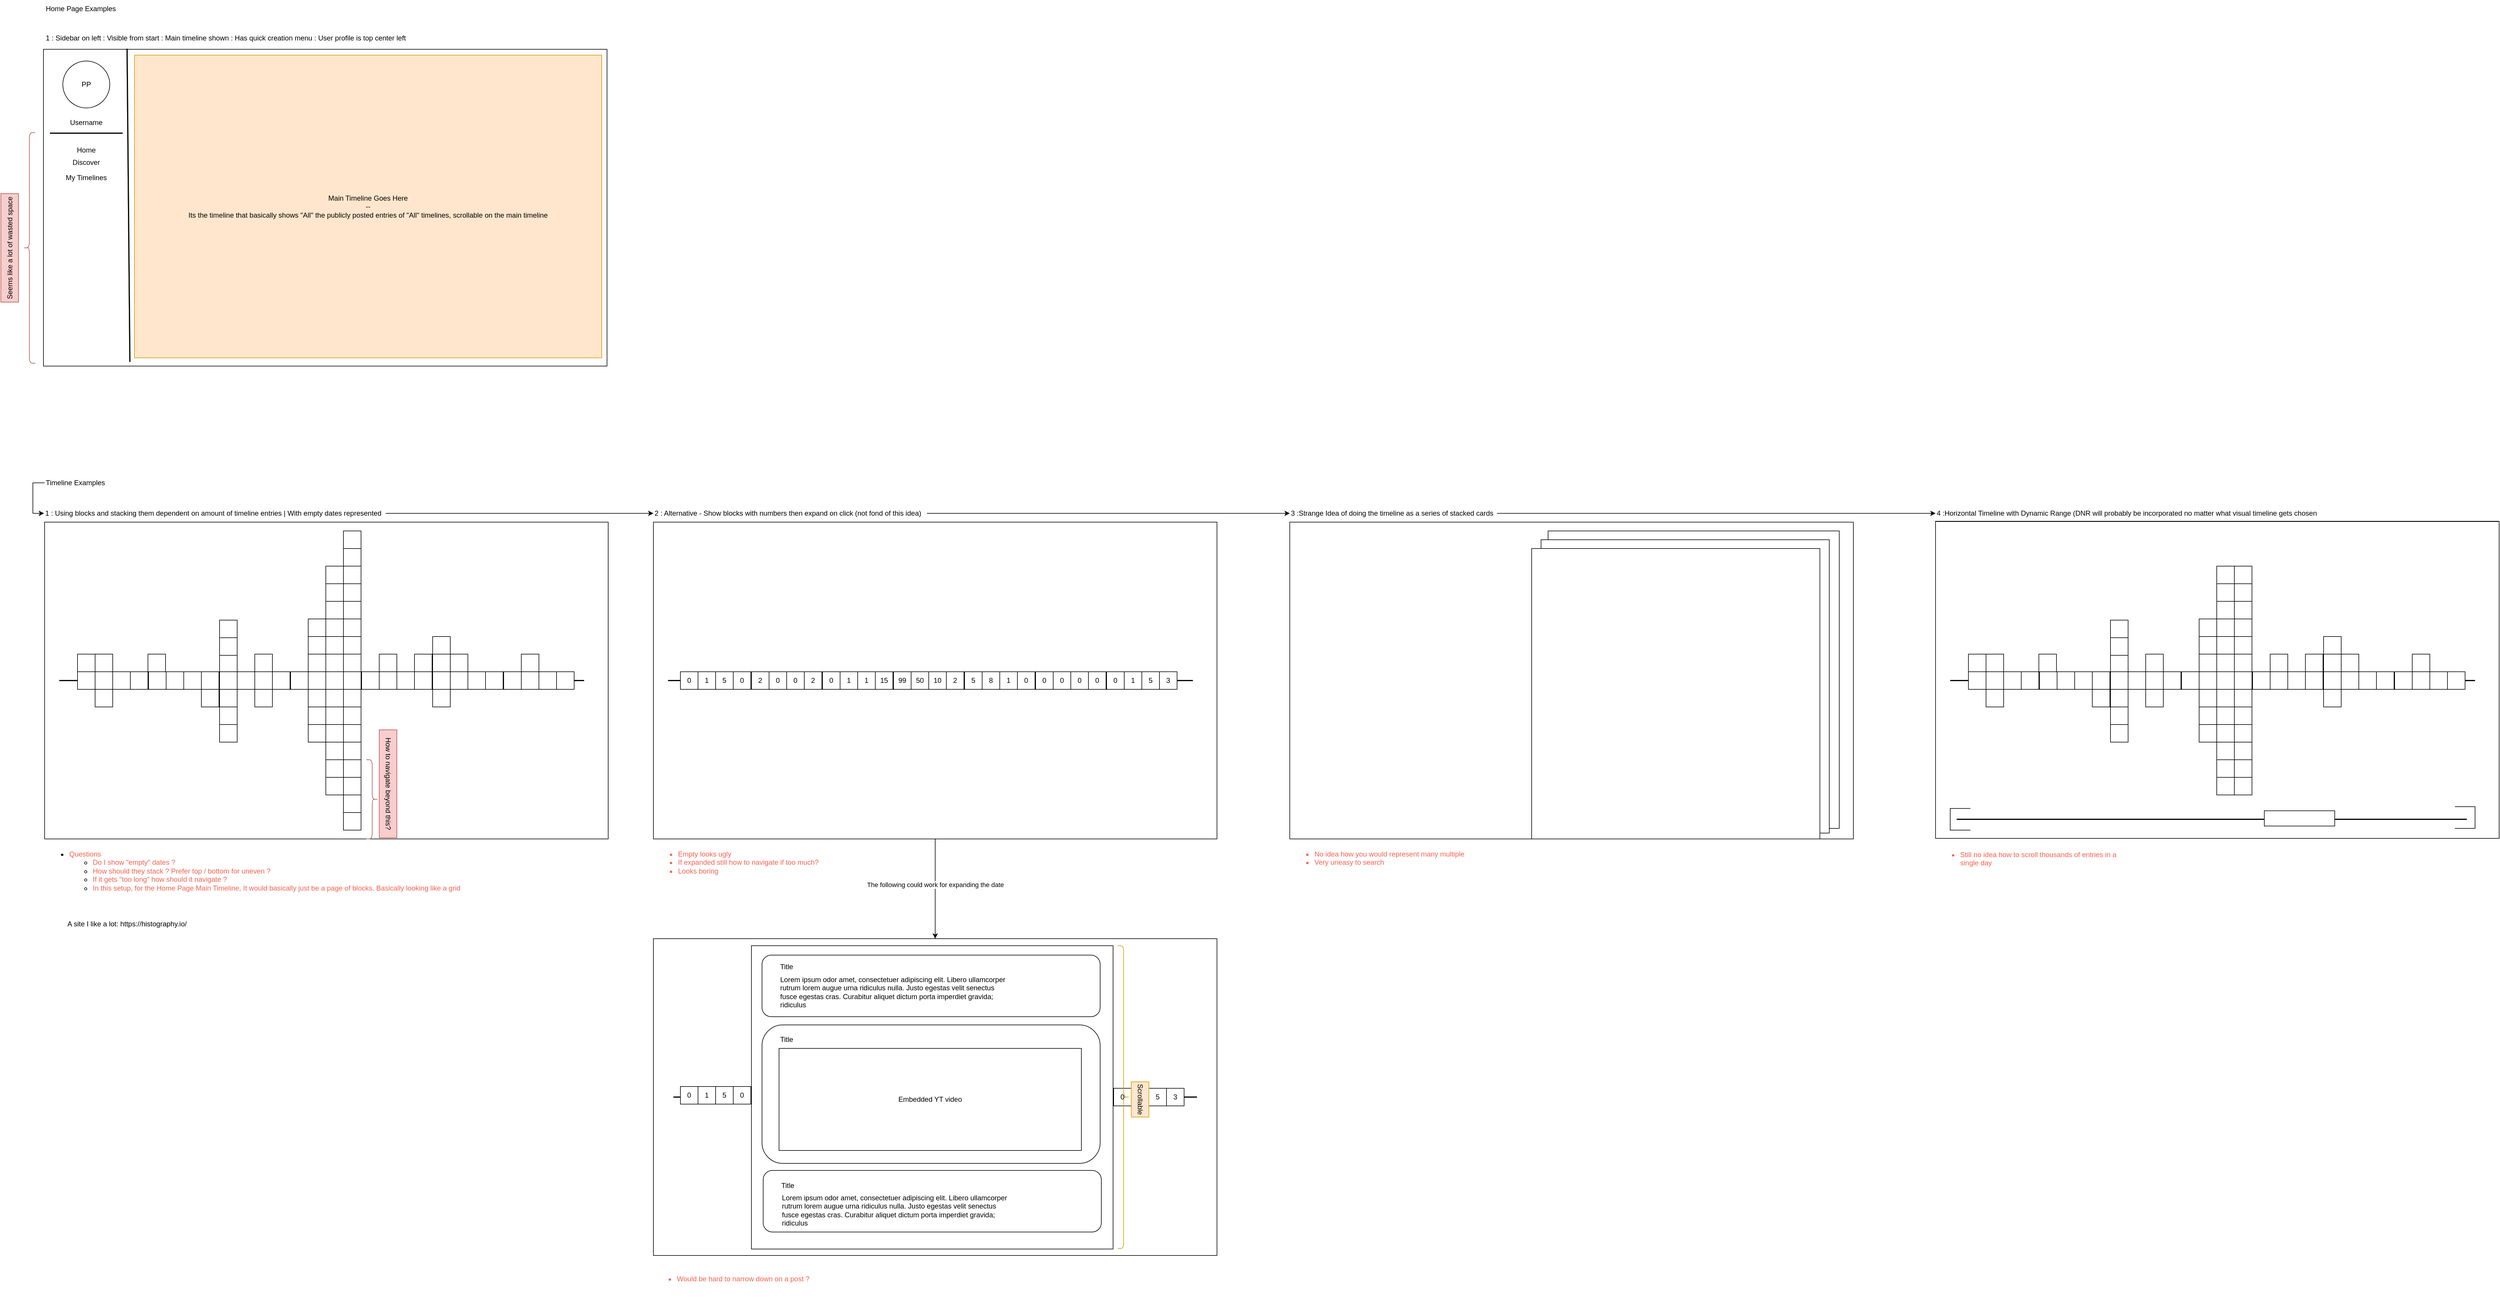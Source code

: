<mxfile version="24.8.4">
  <diagram name="UI" id="J5njl0FX4pREGRQ1qpST">
    <mxGraphModel dx="2334" dy="758" grid="0" gridSize="10" guides="1" tooltips="1" connect="1" arrows="1" fold="1" page="1" pageScale="1" pageWidth="900" pageHeight="1600" math="0" shadow="0">
      <root>
        <mxCell id="0" />
        <mxCell id="1" parent="0" />
        <mxCell id="IvysYTELjsWq8xflthgH-1" value="Home Page Examples" style="text;html=1;align=left;verticalAlign=middle;whiteSpace=wrap;rounded=0;" parent="1" vertex="1">
          <mxGeometry width="130" height="30" as="geometry" />
        </mxCell>
        <mxCell id="IvysYTELjsWq8xflthgH-2" value="" style="rounded=0;whiteSpace=wrap;html=1;" parent="1" vertex="1">
          <mxGeometry x="-2" y="84" width="960" height="540" as="geometry" />
        </mxCell>
        <mxCell id="IvysYTELjsWq8xflthgH-3" value="1 : Sidebar on left : Visible from start : Main timeline shown : Has quick creation menu : User profile is top center left" style="text;html=1;align=left;verticalAlign=middle;whiteSpace=wrap;rounded=0;" parent="1" vertex="1">
          <mxGeometry y="50" width="960" height="30" as="geometry" />
        </mxCell>
        <mxCell id="IvysYTELjsWq8xflthgH-4" value="" style="endArrow=none;html=1;rounded=0;entryX=0.133;entryY=0.007;entryDx=0;entryDy=0;entryPerimeter=0;exitX=0.138;exitY=0.996;exitDx=0;exitDy=0;exitPerimeter=0;" parent="1" edge="1">
          <mxGeometry width="50" height="50" relative="1" as="geometry">
            <mxPoint x="144.8" y="617.03" as="sourcePoint" />
            <mxPoint x="140.0" y="82.97" as="targetPoint" />
          </mxGeometry>
        </mxCell>
        <mxCell id="IvysYTELjsWq8xflthgH-5" value="" style="endArrow=none;html=1;rounded=0;entryX=0.133;entryY=0.007;entryDx=0;entryDy=0;entryPerimeter=0;exitX=0.138;exitY=0.996;exitDx=0;exitDy=0;exitPerimeter=0;" parent="1" edge="1">
          <mxGeometry width="50" height="50" relative="1" as="geometry">
            <mxPoint x="144.8" y="617.03" as="sourcePoint" />
            <mxPoint x="140.0" y="82.97" as="targetPoint" />
          </mxGeometry>
        </mxCell>
        <mxCell id="IvysYTELjsWq8xflthgH-7" value="" style="endArrow=none;html=1;rounded=0;entryX=0.133;entryY=0.007;entryDx=0;entryDy=0;entryPerimeter=0;exitX=0.138;exitY=0.996;exitDx=0;exitDy=0;exitPerimeter=0;" parent="1" edge="1">
          <mxGeometry width="50" height="50" relative="1" as="geometry">
            <mxPoint x="145.8" y="617.03" as="sourcePoint" />
            <mxPoint x="141.0" y="82.97" as="targetPoint" />
          </mxGeometry>
        </mxCell>
        <mxCell id="IvysYTELjsWq8xflthgH-8" value="PP" style="ellipse;whiteSpace=wrap;html=1;aspect=fixed;" parent="1" vertex="1">
          <mxGeometry x="31" y="104" width="80" height="80" as="geometry" />
        </mxCell>
        <mxCell id="IvysYTELjsWq8xflthgH-9" value="Username" style="text;html=1;align=center;verticalAlign=middle;whiteSpace=wrap;rounded=0;" parent="1" vertex="1">
          <mxGeometry x="41" y="194" width="60" height="30" as="geometry" />
        </mxCell>
        <mxCell id="IvysYTELjsWq8xflthgH-14" value="" style="line;strokeWidth=2;html=1;" parent="1" vertex="1">
          <mxGeometry x="9" y="222" width="124" height="10" as="geometry" />
        </mxCell>
        <mxCell id="IvysYTELjsWq8xflthgH-15" value="Home" style="text;html=1;align=center;verticalAlign=middle;whiteSpace=wrap;rounded=0;" parent="1" vertex="1">
          <mxGeometry x="41" y="241" width="60" height="30" as="geometry" />
        </mxCell>
        <mxCell id="IvysYTELjsWq8xflthgH-16" value="Discover" style="text;html=1;align=center;verticalAlign=middle;whiteSpace=wrap;rounded=0;" parent="1" vertex="1">
          <mxGeometry x="41" y="262" width="60" height="30" as="geometry" />
        </mxCell>
        <mxCell id="IvysYTELjsWq8xflthgH-17" value="My Timelines" style="text;html=1;align=center;verticalAlign=middle;whiteSpace=wrap;rounded=0;" parent="1" vertex="1">
          <mxGeometry x="33" y="288" width="76" height="30" as="geometry" />
        </mxCell>
        <mxCell id="IvysYTELjsWq8xflthgH-18" value="" style="shape=curlyBracket;whiteSpace=wrap;html=1;rounded=1;labelPosition=left;verticalLabelPosition=middle;align=right;verticalAlign=middle;fillColor=#f8cecc;strokeColor=#b85450;" parent="1" vertex="1">
          <mxGeometry x="-36" y="226" width="20" height="393" as="geometry" />
        </mxCell>
        <mxCell id="IvysYTELjsWq8xflthgH-20" value="Seems like a lot of wasted space" style="text;html=1;align=center;verticalAlign=middle;whiteSpace=wrap;rounded=0;rotation=270;fillColor=#f8cecc;strokeColor=#b85450;" parent="1" vertex="1">
          <mxGeometry x="-152" y="407.5" width="185" height="30" as="geometry" />
        </mxCell>
        <mxCell id="IvysYTELjsWq8xflthgH-23" value="&lt;div&gt;Main Timeline Goes Here &lt;br&gt;&lt;/div&gt;&lt;div&gt;--&lt;/div&gt;&lt;div&gt;Its the timeline that basically shows &quot;All&quot; the publicly posted entries of &quot;All&quot; timelines, scrollable on the main timeline&lt;br&gt;&lt;/div&gt;" style="rounded=0;whiteSpace=wrap;html=1;fillColor=#ffe6cc;strokeColor=#d79b00;" parent="1" vertex="1">
          <mxGeometry x="153" y="94" width="796" height="516" as="geometry" />
        </mxCell>
        <mxCell id="IvysYTELjsWq8xflthgH-205" style="edgeStyle=orthogonalEdgeStyle;rounded=0;orthogonalLoop=1;jettySize=auto;html=1;entryX=0;entryY=0.5;entryDx=0;entryDy=0;exitX=0;exitY=0.5;exitDx=0;exitDy=0;" parent="1" source="IvysYTELjsWq8xflthgH-24" target="IvysYTELjsWq8xflthgH-26" edge="1">
          <mxGeometry relative="1" as="geometry" />
        </mxCell>
        <mxCell id="IvysYTELjsWq8xflthgH-24" value="Timeline Examples" style="text;html=1;align=left;verticalAlign=middle;whiteSpace=wrap;rounded=0;" parent="1" vertex="1">
          <mxGeometry y="808" width="108" height="30" as="geometry" />
        </mxCell>
        <mxCell id="IvysYTELjsWq8xflthgH-25" value="" style="rounded=0;whiteSpace=wrap;html=1;" parent="1" vertex="1">
          <mxGeometry y="890" width="960" height="540" as="geometry" />
        </mxCell>
        <mxCell id="IvysYTELjsWq8xflthgH-203" style="edgeStyle=orthogonalEdgeStyle;rounded=0;orthogonalLoop=1;jettySize=auto;html=1;entryX=0;entryY=0.5;entryDx=0;entryDy=0;" parent="1" source="IvysYTELjsWq8xflthgH-26" target="IvysYTELjsWq8xflthgH-136" edge="1">
          <mxGeometry relative="1" as="geometry" />
        </mxCell>
        <mxCell id="IvysYTELjsWq8xflthgH-26" value="1 : Using blocks and stacking them dependent on amount of timeline entries | With empty dates represented" style="text;html=1;align=left;verticalAlign=middle;whiteSpace=wrap;rounded=0;" parent="1" vertex="1">
          <mxGeometry x="-1" y="860" width="582" height="30" as="geometry" />
        </mxCell>
        <mxCell id="IvysYTELjsWq8xflthgH-27" value="" style="line;strokeWidth=2;html=1;" parent="1" vertex="1">
          <mxGeometry x="25" y="1155" width="894" height="10" as="geometry" />
        </mxCell>
        <mxCell id="IvysYTELjsWq8xflthgH-28" value="&lt;ul&gt;&lt;li&gt;&lt;font color=&quot;#f66151&quot;&gt;Questions&lt;/font&gt;&lt;/li&gt;&lt;ul&gt;&lt;li&gt;&lt;font color=&quot;#f66151&quot;&gt;Do I show &quot;empty&quot; dates ?&lt;/font&gt;&lt;/li&gt;&lt;li&gt;&lt;font color=&quot;#f66151&quot;&gt;How should they stack ? Prefer top / bottom for uneven ?&lt;/font&gt;&lt;/li&gt;&lt;li&gt;&lt;font color=&quot;#f66151&quot;&gt;If it gets &quot;too long&quot; how should it navigate ?&lt;/font&gt;&lt;/li&gt;&lt;li&gt;&lt;font color=&quot;#f66151&quot;&gt;In this setup, for the Home Page Main Timeline, It would basically just be a page of blocks. Basically looking like a grid&lt;br&gt;&lt;/font&gt;&lt;/li&gt;&lt;/ul&gt;&lt;/ul&gt;" style="text;strokeColor=none;fillColor=none;html=1;whiteSpace=wrap;verticalAlign=top;overflow=hidden;" parent="1" vertex="1">
          <mxGeometry y="1430" width="961" height="171" as="geometry" />
        </mxCell>
        <mxCell id="IvysYTELjsWq8xflthgH-30" value="" style="whiteSpace=wrap;html=1;aspect=fixed;" parent="1" vertex="1">
          <mxGeometry x="56" y="1145" width="30" height="30" as="geometry" />
        </mxCell>
        <mxCell id="IvysYTELjsWq8xflthgH-31" value="" style="whiteSpace=wrap;html=1;aspect=fixed;" parent="1" vertex="1">
          <mxGeometry x="86" y="1145" width="30" height="30" as="geometry" />
        </mxCell>
        <mxCell id="IvysYTELjsWq8xflthgH-32" value="" style="whiteSpace=wrap;html=1;aspect=fixed;" parent="1" vertex="1">
          <mxGeometry x="116" y="1145" width="30" height="30" as="geometry" />
        </mxCell>
        <mxCell id="IvysYTELjsWq8xflthgH-33" value="" style="whiteSpace=wrap;html=1;aspect=fixed;" parent="1" vertex="1">
          <mxGeometry x="146" y="1145" width="30" height="30" as="geometry" />
        </mxCell>
        <mxCell id="IvysYTELjsWq8xflthgH-34" value="" style="whiteSpace=wrap;html=1;aspect=fixed;" parent="1" vertex="1">
          <mxGeometry x="177" y="1145" width="30" height="30" as="geometry" />
        </mxCell>
        <mxCell id="IvysYTELjsWq8xflthgH-35" value="" style="whiteSpace=wrap;html=1;aspect=fixed;" parent="1" vertex="1">
          <mxGeometry x="207" y="1145" width="30" height="30" as="geometry" />
        </mxCell>
        <mxCell id="IvysYTELjsWq8xflthgH-36" value="" style="whiteSpace=wrap;html=1;aspect=fixed;" parent="1" vertex="1">
          <mxGeometry x="237" y="1145" width="30" height="30" as="geometry" />
        </mxCell>
        <mxCell id="IvysYTELjsWq8xflthgH-37" value="" style="whiteSpace=wrap;html=1;aspect=fixed;" parent="1" vertex="1">
          <mxGeometry x="267" y="1145" width="30" height="30" as="geometry" />
        </mxCell>
        <mxCell id="IvysYTELjsWq8xflthgH-38" value="" style="whiteSpace=wrap;html=1;aspect=fixed;" parent="1" vertex="1">
          <mxGeometry x="298" y="1145" width="30" height="30" as="geometry" />
        </mxCell>
        <mxCell id="IvysYTELjsWq8xflthgH-39" value="" style="whiteSpace=wrap;html=1;aspect=fixed;" parent="1" vertex="1">
          <mxGeometry x="328" y="1145" width="30" height="30" as="geometry" />
        </mxCell>
        <mxCell id="IvysYTELjsWq8xflthgH-40" value="" style="whiteSpace=wrap;html=1;aspect=fixed;" parent="1" vertex="1">
          <mxGeometry x="358" y="1145" width="30" height="30" as="geometry" />
        </mxCell>
        <mxCell id="IvysYTELjsWq8xflthgH-41" value="" style="whiteSpace=wrap;html=1;aspect=fixed;" parent="1" vertex="1">
          <mxGeometry x="388" y="1145" width="30" height="30" as="geometry" />
        </mxCell>
        <mxCell id="IvysYTELjsWq8xflthgH-42" value="" style="whiteSpace=wrap;html=1;aspect=fixed;" parent="1" vertex="1">
          <mxGeometry x="419" y="1145" width="30" height="30" as="geometry" />
        </mxCell>
        <mxCell id="IvysYTELjsWq8xflthgH-43" value="" style="whiteSpace=wrap;html=1;aspect=fixed;" parent="1" vertex="1">
          <mxGeometry x="449" y="1145" width="30" height="30" as="geometry" />
        </mxCell>
        <mxCell id="IvysYTELjsWq8xflthgH-44" value="" style="whiteSpace=wrap;html=1;aspect=fixed;" parent="1" vertex="1">
          <mxGeometry x="479" y="1145" width="30" height="30" as="geometry" />
        </mxCell>
        <mxCell id="IvysYTELjsWq8xflthgH-45" value="" style="whiteSpace=wrap;html=1;aspect=fixed;" parent="1" vertex="1">
          <mxGeometry x="509" y="1145" width="30" height="30" as="geometry" />
        </mxCell>
        <mxCell id="IvysYTELjsWq8xflthgH-46" value="" style="whiteSpace=wrap;html=1;aspect=fixed;" parent="1" vertex="1">
          <mxGeometry x="540" y="1145" width="30" height="30" as="geometry" />
        </mxCell>
        <mxCell id="IvysYTELjsWq8xflthgH-47" value="" style="whiteSpace=wrap;html=1;aspect=fixed;" parent="1" vertex="1">
          <mxGeometry x="570" y="1145" width="30" height="30" as="geometry" />
        </mxCell>
        <mxCell id="IvysYTELjsWq8xflthgH-48" value="" style="whiteSpace=wrap;html=1;aspect=fixed;" parent="1" vertex="1">
          <mxGeometry x="600" y="1145" width="30" height="30" as="geometry" />
        </mxCell>
        <mxCell id="IvysYTELjsWq8xflthgH-49" value="" style="whiteSpace=wrap;html=1;aspect=fixed;" parent="1" vertex="1">
          <mxGeometry x="630" y="1145" width="30" height="30" as="geometry" />
        </mxCell>
        <mxCell id="IvysYTELjsWq8xflthgH-50" value="" style="whiteSpace=wrap;html=1;aspect=fixed;" parent="1" vertex="1">
          <mxGeometry x="661" y="1145" width="30" height="30" as="geometry" />
        </mxCell>
        <mxCell id="IvysYTELjsWq8xflthgH-51" value="" style="whiteSpace=wrap;html=1;aspect=fixed;" parent="1" vertex="1">
          <mxGeometry x="691" y="1145" width="30" height="30" as="geometry" />
        </mxCell>
        <mxCell id="IvysYTELjsWq8xflthgH-52" value="" style="whiteSpace=wrap;html=1;aspect=fixed;" parent="1" vertex="1">
          <mxGeometry x="721" y="1145" width="30" height="30" as="geometry" />
        </mxCell>
        <mxCell id="IvysYTELjsWq8xflthgH-53" value="" style="whiteSpace=wrap;html=1;aspect=fixed;" parent="1" vertex="1">
          <mxGeometry x="751" y="1145" width="30" height="30" as="geometry" />
        </mxCell>
        <mxCell id="IvysYTELjsWq8xflthgH-54" value="" style="whiteSpace=wrap;html=1;aspect=fixed;" parent="1" vertex="1">
          <mxGeometry x="782" y="1145" width="30" height="30" as="geometry" />
        </mxCell>
        <mxCell id="IvysYTELjsWq8xflthgH-55" value="" style="whiteSpace=wrap;html=1;aspect=fixed;" parent="1" vertex="1">
          <mxGeometry x="812" y="1145" width="30" height="30" as="geometry" />
        </mxCell>
        <mxCell id="IvysYTELjsWq8xflthgH-56" value="" style="whiteSpace=wrap;html=1;aspect=fixed;" parent="1" vertex="1">
          <mxGeometry x="842" y="1145" width="30" height="30" as="geometry" />
        </mxCell>
        <mxCell id="IvysYTELjsWq8xflthgH-57" value="" style="whiteSpace=wrap;html=1;aspect=fixed;" parent="1" vertex="1">
          <mxGeometry x="872" y="1145" width="30" height="30" as="geometry" />
        </mxCell>
        <mxCell id="IvysYTELjsWq8xflthgH-62" value="" style="whiteSpace=wrap;html=1;aspect=fixed;" parent="1" vertex="1">
          <mxGeometry x="56" y="1115" width="30" height="30" as="geometry" />
        </mxCell>
        <mxCell id="IvysYTELjsWq8xflthgH-63" value="" style="whiteSpace=wrap;html=1;aspect=fixed;" parent="1" vertex="1">
          <mxGeometry x="86" y="1115" width="30" height="30" as="geometry" />
        </mxCell>
        <mxCell id="IvysYTELjsWq8xflthgH-64" value="" style="whiteSpace=wrap;html=1;aspect=fixed;" parent="1" vertex="1">
          <mxGeometry x="86" y="1175" width="30" height="30" as="geometry" />
        </mxCell>
        <mxCell id="IvysYTELjsWq8xflthgH-65" value="" style="whiteSpace=wrap;html=1;aspect=fixed;" parent="1" vertex="1">
          <mxGeometry x="176" y="1115" width="30" height="30" as="geometry" />
        </mxCell>
        <mxCell id="IvysYTELjsWq8xflthgH-66" value="" style="whiteSpace=wrap;html=1;aspect=fixed;" parent="1" vertex="1">
          <mxGeometry x="267" y="1175" width="30" height="30" as="geometry" />
        </mxCell>
        <mxCell id="IvysYTELjsWq8xflthgH-67" value="" style="whiteSpace=wrap;html=1;aspect=fixed;" parent="1" vertex="1">
          <mxGeometry x="298" y="1115" width="30" height="30" as="geometry" />
        </mxCell>
        <mxCell id="IvysYTELjsWq8xflthgH-68" value="" style="whiteSpace=wrap;html=1;aspect=fixed;" parent="1" vertex="1">
          <mxGeometry x="298" y="1175" width="30" height="30" as="geometry" />
        </mxCell>
        <mxCell id="IvysYTELjsWq8xflthgH-69" value="" style="whiteSpace=wrap;html=1;aspect=fixed;" parent="1" vertex="1">
          <mxGeometry x="298" y="1205" width="30" height="30" as="geometry" />
        </mxCell>
        <mxCell id="IvysYTELjsWq8xflthgH-70" value="" style="whiteSpace=wrap;html=1;aspect=fixed;" parent="1" vertex="1">
          <mxGeometry x="298" y="1087" width="30" height="30" as="geometry" />
        </mxCell>
        <mxCell id="IvysYTELjsWq8xflthgH-71" value="" style="whiteSpace=wrap;html=1;aspect=fixed;" parent="1" vertex="1">
          <mxGeometry x="298" y="1235" width="30" height="30" as="geometry" />
        </mxCell>
        <mxCell id="IvysYTELjsWq8xflthgH-72" value="" style="whiteSpace=wrap;html=1;aspect=fixed;" parent="1" vertex="1">
          <mxGeometry x="298" y="1057" width="30" height="30" as="geometry" />
        </mxCell>
        <mxCell id="IvysYTELjsWq8xflthgH-73" value="" style="whiteSpace=wrap;html=1;aspect=fixed;" parent="1" vertex="1">
          <mxGeometry x="358" y="1115" width="30" height="30" as="geometry" />
        </mxCell>
        <mxCell id="IvysYTELjsWq8xflthgH-74" value="" style="whiteSpace=wrap;html=1;aspect=fixed;" parent="1" vertex="1">
          <mxGeometry x="358" y="1175" width="30" height="30" as="geometry" />
        </mxCell>
        <mxCell id="IvysYTELjsWq8xflthgH-75" value="" style="whiteSpace=wrap;html=1;aspect=fixed;" parent="1" vertex="1">
          <mxGeometry x="449" y="1115" width="30" height="30" as="geometry" />
        </mxCell>
        <mxCell id="IvysYTELjsWq8xflthgH-76" value="" style="whiteSpace=wrap;html=1;aspect=fixed;" parent="1" vertex="1">
          <mxGeometry x="449" y="1175" width="30" height="30" as="geometry" />
        </mxCell>
        <mxCell id="IvysYTELjsWq8xflthgH-77" value="" style="whiteSpace=wrap;html=1;aspect=fixed;" parent="1" vertex="1">
          <mxGeometry x="449" y="1205" width="30" height="30" as="geometry" />
        </mxCell>
        <mxCell id="IvysYTELjsWq8xflthgH-78" value="" style="whiteSpace=wrap;html=1;aspect=fixed;" parent="1" vertex="1">
          <mxGeometry x="449" y="1235" width="30" height="30" as="geometry" />
        </mxCell>
        <mxCell id="IvysYTELjsWq8xflthgH-79" value="" style="whiteSpace=wrap;html=1;aspect=fixed;" parent="1" vertex="1">
          <mxGeometry x="449" y="1085" width="30" height="30" as="geometry" />
        </mxCell>
        <mxCell id="IvysYTELjsWq8xflthgH-80" value="" style="whiteSpace=wrap;html=1;aspect=fixed;" parent="1" vertex="1">
          <mxGeometry x="449" y="1055" width="30" height="30" as="geometry" />
        </mxCell>
        <mxCell id="IvysYTELjsWq8xflthgH-81" value="" style="whiteSpace=wrap;html=1;aspect=fixed;" parent="1" vertex="1">
          <mxGeometry x="479" y="1115" width="30" height="30" as="geometry" />
        </mxCell>
        <mxCell id="IvysYTELjsWq8xflthgH-82" value="" style="whiteSpace=wrap;html=1;aspect=fixed;" parent="1" vertex="1">
          <mxGeometry x="479" y="1175" width="30" height="30" as="geometry" />
        </mxCell>
        <mxCell id="IvysYTELjsWq8xflthgH-83" value="" style="whiteSpace=wrap;html=1;aspect=fixed;" parent="1" vertex="1">
          <mxGeometry x="479" y="1205" width="30" height="30" as="geometry" />
        </mxCell>
        <mxCell id="IvysYTELjsWq8xflthgH-84" value="" style="whiteSpace=wrap;html=1;aspect=fixed;" parent="1" vertex="1">
          <mxGeometry x="479" y="1235" width="30" height="30" as="geometry" />
        </mxCell>
        <mxCell id="IvysYTELjsWq8xflthgH-85" value="" style="whiteSpace=wrap;html=1;aspect=fixed;" parent="1" vertex="1">
          <mxGeometry x="479" y="1085" width="30" height="30" as="geometry" />
        </mxCell>
        <mxCell id="IvysYTELjsWq8xflthgH-86" value="" style="whiteSpace=wrap;html=1;aspect=fixed;" parent="1" vertex="1">
          <mxGeometry x="479" y="1055" width="30" height="30" as="geometry" />
        </mxCell>
        <mxCell id="IvysYTELjsWq8xflthgH-87" value="" style="whiteSpace=wrap;html=1;aspect=fixed;" parent="1" vertex="1">
          <mxGeometry x="479" y="1025" width="30" height="30" as="geometry" />
        </mxCell>
        <mxCell id="IvysYTELjsWq8xflthgH-88" value="" style="whiteSpace=wrap;html=1;aspect=fixed;" parent="1" vertex="1">
          <mxGeometry x="479" y="1265" width="30" height="30" as="geometry" />
        </mxCell>
        <mxCell id="IvysYTELjsWq8xflthgH-89" value="" style="whiteSpace=wrap;html=1;aspect=fixed;" parent="1" vertex="1">
          <mxGeometry x="479" y="1295" width="30" height="30" as="geometry" />
        </mxCell>
        <mxCell id="IvysYTELjsWq8xflthgH-90" value="" style="whiteSpace=wrap;html=1;aspect=fixed;" parent="1" vertex="1">
          <mxGeometry x="479" y="995" width="30" height="30" as="geometry" />
        </mxCell>
        <mxCell id="IvysYTELjsWq8xflthgH-91" value="" style="whiteSpace=wrap;html=1;aspect=fixed;" parent="1" vertex="1">
          <mxGeometry x="479" y="1325" width="30" height="30" as="geometry" />
        </mxCell>
        <mxCell id="IvysYTELjsWq8xflthgH-92" value="" style="whiteSpace=wrap;html=1;aspect=fixed;" parent="1" vertex="1">
          <mxGeometry x="479" y="965" width="30" height="30" as="geometry" />
        </mxCell>
        <mxCell id="IvysYTELjsWq8xflthgH-105" value="" style="whiteSpace=wrap;html=1;aspect=fixed;" parent="1" vertex="1">
          <mxGeometry x="509" y="1115" width="30" height="30" as="geometry" />
        </mxCell>
        <mxCell id="IvysYTELjsWq8xflthgH-106" value="" style="whiteSpace=wrap;html=1;aspect=fixed;" parent="1" vertex="1">
          <mxGeometry x="509" y="1175" width="30" height="30" as="geometry" />
        </mxCell>
        <mxCell id="IvysYTELjsWq8xflthgH-107" value="" style="whiteSpace=wrap;html=1;aspect=fixed;" parent="1" vertex="1">
          <mxGeometry x="509" y="1205" width="30" height="30" as="geometry" />
        </mxCell>
        <mxCell id="IvysYTELjsWq8xflthgH-108" value="" style="whiteSpace=wrap;html=1;aspect=fixed;" parent="1" vertex="1">
          <mxGeometry x="509" y="1235" width="30" height="30" as="geometry" />
        </mxCell>
        <mxCell id="IvysYTELjsWq8xflthgH-109" value="" style="whiteSpace=wrap;html=1;aspect=fixed;" parent="1" vertex="1">
          <mxGeometry x="509" y="1085" width="30" height="30" as="geometry" />
        </mxCell>
        <mxCell id="IvysYTELjsWq8xflthgH-110" value="" style="whiteSpace=wrap;html=1;aspect=fixed;" parent="1" vertex="1">
          <mxGeometry x="509" y="1055" width="30" height="30" as="geometry" />
        </mxCell>
        <mxCell id="IvysYTELjsWq8xflthgH-111" value="" style="whiteSpace=wrap;html=1;aspect=fixed;" parent="1" vertex="1">
          <mxGeometry x="509" y="1025" width="30" height="30" as="geometry" />
        </mxCell>
        <mxCell id="IvysYTELjsWq8xflthgH-112" value="" style="whiteSpace=wrap;html=1;aspect=fixed;" parent="1" vertex="1">
          <mxGeometry x="509" y="1265" width="30" height="30" as="geometry" />
        </mxCell>
        <mxCell id="IvysYTELjsWq8xflthgH-113" value="" style="whiteSpace=wrap;html=1;aspect=fixed;" parent="1" vertex="1">
          <mxGeometry x="509" y="1295" width="30" height="30" as="geometry" />
        </mxCell>
        <mxCell id="IvysYTELjsWq8xflthgH-114" value="" style="whiteSpace=wrap;html=1;aspect=fixed;" parent="1" vertex="1">
          <mxGeometry x="509" y="995" width="30" height="30" as="geometry" />
        </mxCell>
        <mxCell id="IvysYTELjsWq8xflthgH-115" value="" style="whiteSpace=wrap;html=1;aspect=fixed;" parent="1" vertex="1">
          <mxGeometry x="509" y="1325" width="30" height="30" as="geometry" />
        </mxCell>
        <mxCell id="IvysYTELjsWq8xflthgH-116" value="" style="whiteSpace=wrap;html=1;aspect=fixed;" parent="1" vertex="1">
          <mxGeometry x="509" y="965" width="30" height="30" as="geometry" />
        </mxCell>
        <mxCell id="IvysYTELjsWq8xflthgH-117" value="" style="whiteSpace=wrap;html=1;aspect=fixed;" parent="1" vertex="1">
          <mxGeometry x="509" y="935" width="30" height="30" as="geometry" />
        </mxCell>
        <mxCell id="IvysYTELjsWq8xflthgH-118" value="" style="whiteSpace=wrap;html=1;aspect=fixed;" parent="1" vertex="1">
          <mxGeometry x="509" y="1355" width="30" height="30" as="geometry" />
        </mxCell>
        <mxCell id="IvysYTELjsWq8xflthgH-120" value="" style="whiteSpace=wrap;html=1;aspect=fixed;" parent="1" vertex="1">
          <mxGeometry x="509" y="905" width="30" height="30" as="geometry" />
        </mxCell>
        <mxCell id="IvysYTELjsWq8xflthgH-121" value="" style="whiteSpace=wrap;html=1;aspect=fixed;" parent="1" vertex="1">
          <mxGeometry x="509" y="1385" width="30" height="30" as="geometry" />
        </mxCell>
        <mxCell id="IvysYTELjsWq8xflthgH-122" value="" style="whiteSpace=wrap;html=1;aspect=fixed;" parent="1" vertex="1">
          <mxGeometry x="570" y="1115" width="30" height="30" as="geometry" />
        </mxCell>
        <mxCell id="IvysYTELjsWq8xflthgH-123" value="" style="whiteSpace=wrap;html=1;aspect=fixed;" parent="1" vertex="1">
          <mxGeometry x="630" y="1115" width="30" height="30" as="geometry" />
        </mxCell>
        <mxCell id="IvysYTELjsWq8xflthgH-125" value="" style="whiteSpace=wrap;html=1;aspect=fixed;" parent="1" vertex="1">
          <mxGeometry x="661" y="1115" width="30" height="30" as="geometry" />
        </mxCell>
        <mxCell id="IvysYTELjsWq8xflthgH-126" value="" style="whiteSpace=wrap;html=1;aspect=fixed;" parent="1" vertex="1">
          <mxGeometry x="661" y="1175" width="30" height="30" as="geometry" />
        </mxCell>
        <mxCell id="IvysYTELjsWq8xflthgH-127" value="" style="whiteSpace=wrap;html=1;aspect=fixed;" parent="1" vertex="1">
          <mxGeometry x="661" y="1085" width="30" height="30" as="geometry" />
        </mxCell>
        <mxCell id="IvysYTELjsWq8xflthgH-128" value="" style="whiteSpace=wrap;html=1;aspect=fixed;" parent="1" vertex="1">
          <mxGeometry x="691" y="1115" width="30" height="30" as="geometry" />
        </mxCell>
        <mxCell id="IvysYTELjsWq8xflthgH-129" value="" style="whiteSpace=wrap;html=1;aspect=fixed;" parent="1" vertex="1">
          <mxGeometry x="812" y="1115" width="30" height="30" as="geometry" />
        </mxCell>
        <mxCell id="IvysYTELjsWq8xflthgH-130" value="" style="shape=curlyBracket;whiteSpace=wrap;html=1;rounded=1;flipH=1;labelPosition=right;verticalLabelPosition=middle;align=left;verticalAlign=middle;fillColor=#f8cecc;strokeColor=#b85450;" parent="1" vertex="1">
          <mxGeometry x="548" y="1295" width="20" height="135" as="geometry" />
        </mxCell>
        <mxCell id="IvysYTELjsWq8xflthgH-131" value="How to navigate beyond this?" style="text;html=1;align=center;verticalAlign=middle;whiteSpace=wrap;rounded=0;rotation=90;fillColor=#f8cecc;strokeColor=#b85450;" parent="1" vertex="1">
          <mxGeometry x="493" y="1321" width="184" height="30" as="geometry" />
        </mxCell>
        <mxCell id="IvysYTELjsWq8xflthgH-133" value="A site I like a lot: https://histography.io/" style="text;html=1;align=center;verticalAlign=middle;whiteSpace=wrap;rounded=0;" parent="1" vertex="1">
          <mxGeometry x="25" y="1560" width="231" height="30" as="geometry" />
        </mxCell>
        <mxCell id="IvysYTELjsWq8xflthgH-170" style="edgeStyle=orthogonalEdgeStyle;rounded=0;orthogonalLoop=1;jettySize=auto;html=1;entryX=0.5;entryY=0;entryDx=0;entryDy=0;" parent="1" source="IvysYTELjsWq8xflthgH-134" target="IvysYTELjsWq8xflthgH-169" edge="1">
          <mxGeometry relative="1" as="geometry" />
        </mxCell>
        <mxCell id="IvysYTELjsWq8xflthgH-171" value="The following could work for expanding the date" style="edgeLabel;html=1;align=center;verticalAlign=middle;resizable=0;points=[];" parent="IvysYTELjsWq8xflthgH-170" vertex="1" connectable="0">
          <mxGeometry x="-0.082" relative="1" as="geometry">
            <mxPoint as="offset" />
          </mxGeometry>
        </mxCell>
        <mxCell id="IvysYTELjsWq8xflthgH-134" value="" style="rounded=0;whiteSpace=wrap;html=1;" parent="1" vertex="1">
          <mxGeometry x="1037" y="890" width="960" height="540" as="geometry" />
        </mxCell>
        <mxCell id="IvysYTELjsWq8xflthgH-135" value="" style="line;strokeWidth=2;html=1;" parent="1" vertex="1">
          <mxGeometry x="1062" y="1155" width="894" height="10" as="geometry" />
        </mxCell>
        <mxCell id="zizXH6j5b_77-lqbpyVF-3" style="edgeStyle=orthogonalEdgeStyle;rounded=0;orthogonalLoop=1;jettySize=auto;html=1;entryX=0;entryY=0.5;entryDx=0;entryDy=0;" edge="1" parent="1" source="IvysYTELjsWq8xflthgH-136" target="zizXH6j5b_77-lqbpyVF-2">
          <mxGeometry relative="1" as="geometry" />
        </mxCell>
        <mxCell id="IvysYTELjsWq8xflthgH-136" value="2 : Alternative - Show blocks with numbers then expand on click (not fond of this idea)" style="text;html=1;align=left;verticalAlign=middle;whiteSpace=wrap;rounded=0;" parent="1" vertex="1">
          <mxGeometry x="1037" y="860" width="466" height="30" as="geometry" />
        </mxCell>
        <mxCell id="IvysYTELjsWq8xflthgH-138" value="0" style="whiteSpace=wrap;html=1;aspect=fixed;" parent="1" vertex="1">
          <mxGeometry x="1083" y="1145" width="30" height="30" as="geometry" />
        </mxCell>
        <mxCell id="IvysYTELjsWq8xflthgH-139" value="1" style="whiteSpace=wrap;html=1;aspect=fixed;" parent="1" vertex="1">
          <mxGeometry x="1113" y="1145" width="30" height="30" as="geometry" />
        </mxCell>
        <mxCell id="IvysYTELjsWq8xflthgH-140" value="5" style="whiteSpace=wrap;html=1;aspect=fixed;" parent="1" vertex="1">
          <mxGeometry x="1143" y="1145" width="30" height="30" as="geometry" />
        </mxCell>
        <mxCell id="IvysYTELjsWq8xflthgH-141" value="0" style="whiteSpace=wrap;html=1;aspect=fixed;" parent="1" vertex="1">
          <mxGeometry x="1173" y="1145" width="30" height="30" as="geometry" />
        </mxCell>
        <mxCell id="IvysYTELjsWq8xflthgH-142" value="2" style="whiteSpace=wrap;html=1;aspect=fixed;" parent="1" vertex="1">
          <mxGeometry x="1204" y="1145" width="30" height="30" as="geometry" />
        </mxCell>
        <mxCell id="IvysYTELjsWq8xflthgH-143" value="0" style="whiteSpace=wrap;html=1;aspect=fixed;" parent="1" vertex="1">
          <mxGeometry x="1234" y="1145" width="30" height="30" as="geometry" />
        </mxCell>
        <mxCell id="IvysYTELjsWq8xflthgH-144" value="0" style="whiteSpace=wrap;html=1;aspect=fixed;" parent="1" vertex="1">
          <mxGeometry x="1264" y="1145" width="30" height="30" as="geometry" />
        </mxCell>
        <mxCell id="IvysYTELjsWq8xflthgH-145" value="2" style="whiteSpace=wrap;html=1;aspect=fixed;" parent="1" vertex="1">
          <mxGeometry x="1294" y="1145" width="30" height="30" as="geometry" />
        </mxCell>
        <mxCell id="IvysYTELjsWq8xflthgH-146" value="0" style="whiteSpace=wrap;html=1;aspect=fixed;" parent="1" vertex="1">
          <mxGeometry x="1325" y="1145" width="30" height="30" as="geometry" />
        </mxCell>
        <mxCell id="IvysYTELjsWq8xflthgH-147" value="1" style="whiteSpace=wrap;html=1;aspect=fixed;" parent="1" vertex="1">
          <mxGeometry x="1355" y="1145" width="30" height="30" as="geometry" />
        </mxCell>
        <mxCell id="IvysYTELjsWq8xflthgH-148" value="1" style="whiteSpace=wrap;html=1;aspect=fixed;" parent="1" vertex="1">
          <mxGeometry x="1385" y="1145" width="30" height="30" as="geometry" />
        </mxCell>
        <mxCell id="IvysYTELjsWq8xflthgH-149" value="15" style="whiteSpace=wrap;html=1;aspect=fixed;" parent="1" vertex="1">
          <mxGeometry x="1415" y="1145" width="30" height="30" as="geometry" />
        </mxCell>
        <mxCell id="IvysYTELjsWq8xflthgH-150" value="99" style="whiteSpace=wrap;html=1;aspect=fixed;" parent="1" vertex="1">
          <mxGeometry x="1446" y="1145" width="30" height="30" as="geometry" />
        </mxCell>
        <mxCell id="IvysYTELjsWq8xflthgH-151" value="50" style="whiteSpace=wrap;html=1;aspect=fixed;" parent="1" vertex="1">
          <mxGeometry x="1476" y="1145" width="30" height="30" as="geometry" />
        </mxCell>
        <mxCell id="IvysYTELjsWq8xflthgH-152" value="10" style="whiteSpace=wrap;html=1;aspect=fixed;" parent="1" vertex="1">
          <mxGeometry x="1506" y="1145" width="30" height="30" as="geometry" />
        </mxCell>
        <mxCell id="IvysYTELjsWq8xflthgH-153" value="2" style="whiteSpace=wrap;html=1;aspect=fixed;" parent="1" vertex="1">
          <mxGeometry x="1536" y="1145" width="30" height="30" as="geometry" />
        </mxCell>
        <mxCell id="IvysYTELjsWq8xflthgH-154" value="5" style="whiteSpace=wrap;html=1;aspect=fixed;" parent="1" vertex="1">
          <mxGeometry x="1567" y="1145" width="30" height="30" as="geometry" />
        </mxCell>
        <mxCell id="IvysYTELjsWq8xflthgH-155" value="8" style="whiteSpace=wrap;html=1;aspect=fixed;" parent="1" vertex="1">
          <mxGeometry x="1597" y="1145" width="30" height="30" as="geometry" />
        </mxCell>
        <mxCell id="IvysYTELjsWq8xflthgH-156" value="1" style="whiteSpace=wrap;html=1;aspect=fixed;" parent="1" vertex="1">
          <mxGeometry x="1627" y="1145" width="30" height="30" as="geometry" />
        </mxCell>
        <mxCell id="IvysYTELjsWq8xflthgH-157" value="0" style="whiteSpace=wrap;html=1;aspect=fixed;" parent="1" vertex="1">
          <mxGeometry x="1657" y="1145" width="30" height="30" as="geometry" />
        </mxCell>
        <mxCell id="IvysYTELjsWq8xflthgH-158" value="0" style="whiteSpace=wrap;html=1;aspect=fixed;" parent="1" vertex="1">
          <mxGeometry x="1688" y="1145" width="30" height="30" as="geometry" />
        </mxCell>
        <mxCell id="IvysYTELjsWq8xflthgH-159" value="0" style="whiteSpace=wrap;html=1;aspect=fixed;" parent="1" vertex="1">
          <mxGeometry x="1718" y="1145" width="30" height="30" as="geometry" />
        </mxCell>
        <mxCell id="IvysYTELjsWq8xflthgH-160" value="0" style="whiteSpace=wrap;html=1;aspect=fixed;" parent="1" vertex="1">
          <mxGeometry x="1748" y="1145" width="30" height="30" as="geometry" />
        </mxCell>
        <mxCell id="IvysYTELjsWq8xflthgH-161" value="0" style="whiteSpace=wrap;html=1;aspect=fixed;" parent="1" vertex="1">
          <mxGeometry x="1778" y="1145" width="30" height="30" as="geometry" />
        </mxCell>
        <mxCell id="IvysYTELjsWq8xflthgH-162" value="0" style="whiteSpace=wrap;html=1;aspect=fixed;" parent="1" vertex="1">
          <mxGeometry x="1809" y="1145" width="30" height="30" as="geometry" />
        </mxCell>
        <mxCell id="IvysYTELjsWq8xflthgH-163" value="1" style="whiteSpace=wrap;html=1;aspect=fixed;" parent="1" vertex="1">
          <mxGeometry x="1839" y="1145" width="30" height="30" as="geometry" />
        </mxCell>
        <mxCell id="IvysYTELjsWq8xflthgH-164" value="5" style="whiteSpace=wrap;html=1;aspect=fixed;" parent="1" vertex="1">
          <mxGeometry x="1869" y="1145" width="30" height="30" as="geometry" />
        </mxCell>
        <mxCell id="IvysYTELjsWq8xflthgH-165" value="3" style="whiteSpace=wrap;html=1;aspect=fixed;" parent="1" vertex="1">
          <mxGeometry x="1899" y="1145" width="30" height="30" as="geometry" />
        </mxCell>
        <mxCell id="IvysYTELjsWq8xflthgH-168" value="&lt;ul&gt;&lt;li&gt;Empty looks ugly&lt;/li&gt;&lt;li&gt;If expanded still how to navigate if too much?&lt;/li&gt;&lt;li&gt;Looks boring&lt;br&gt;&lt;/li&gt;&lt;/ul&gt;" style="text;html=1;whiteSpace=wrap;verticalAlign=top;overflow=hidden;fontColor=#f66151;" parent="1" vertex="1">
          <mxGeometry x="1037" y="1430" width="340" height="170" as="geometry" />
        </mxCell>
        <mxCell id="IvysYTELjsWq8xflthgH-169" value="" style="rounded=0;whiteSpace=wrap;html=1;" parent="1" vertex="1">
          <mxGeometry x="1037" y="1600" width="960" height="540" as="geometry" />
        </mxCell>
        <mxCell id="IvysYTELjsWq8xflthgH-172" value="" style="line;strokeWidth=2;html=1;" parent="1" vertex="1">
          <mxGeometry x="1071" y="1865" width="892" height="10" as="geometry" />
        </mxCell>
        <mxCell id="IvysYTELjsWq8xflthgH-173" value="0" style="whiteSpace=wrap;html=1;aspect=fixed;" parent="1" vertex="1">
          <mxGeometry x="1083" y="1852" width="30" height="30" as="geometry" />
        </mxCell>
        <mxCell id="IvysYTELjsWq8xflthgH-174" value="1" style="whiteSpace=wrap;html=1;aspect=fixed;" parent="1" vertex="1">
          <mxGeometry x="1113" y="1852" width="30" height="30" as="geometry" />
        </mxCell>
        <mxCell id="IvysYTELjsWq8xflthgH-175" value="5" style="whiteSpace=wrap;html=1;aspect=fixed;" parent="1" vertex="1">
          <mxGeometry x="1143" y="1852" width="30" height="30" as="geometry" />
        </mxCell>
        <mxCell id="IvysYTELjsWq8xflthgH-176" value="0" style="whiteSpace=wrap;html=1;aspect=fixed;" parent="1" vertex="1">
          <mxGeometry x="1173" y="1852" width="30" height="30" as="geometry" />
        </mxCell>
        <mxCell id="IvysYTELjsWq8xflthgH-181" value="0" style="whiteSpace=wrap;html=1;aspect=fixed;" parent="1" vertex="1">
          <mxGeometry x="1821" y="1855" width="30" height="30" as="geometry" />
        </mxCell>
        <mxCell id="IvysYTELjsWq8xflthgH-182" value="1" style="whiteSpace=wrap;html=1;aspect=fixed;" parent="1" vertex="1">
          <mxGeometry x="1851" y="1855" width="30" height="30" as="geometry" />
        </mxCell>
        <mxCell id="IvysYTELjsWq8xflthgH-183" value="5" style="whiteSpace=wrap;html=1;aspect=fixed;" parent="1" vertex="1">
          <mxGeometry x="1881" y="1855" width="30" height="30" as="geometry" />
        </mxCell>
        <mxCell id="IvysYTELjsWq8xflthgH-184" value="3" style="whiteSpace=wrap;html=1;aspect=fixed;" parent="1" vertex="1">
          <mxGeometry x="1911" y="1855" width="30" height="30" as="geometry" />
        </mxCell>
        <mxCell id="IvysYTELjsWq8xflthgH-185" value="" style="rounded=0;whiteSpace=wrap;html=1;" parent="1" vertex="1">
          <mxGeometry x="1204" y="1612" width="616" height="517" as="geometry" />
        </mxCell>
        <mxCell id="IvysYTELjsWq8xflthgH-186" value="" style="rounded=1;whiteSpace=wrap;html=1;" parent="1" vertex="1">
          <mxGeometry x="1222" y="1628" width="576" height="105" as="geometry" />
        </mxCell>
        <mxCell id="IvysYTELjsWq8xflthgH-187" value="" style="rounded=1;whiteSpace=wrap;html=1;" parent="1" vertex="1">
          <mxGeometry x="1222" y="1747" width="576" height="236" as="geometry" />
        </mxCell>
        <mxCell id="IvysYTELjsWq8xflthgH-189" value="" style="rounded=1;whiteSpace=wrap;html=1;" parent="1" vertex="1">
          <mxGeometry x="1224" y="1995" width="576" height="105" as="geometry" />
        </mxCell>
        <mxCell id="IvysYTELjsWq8xflthgH-190" value="Title" style="text;html=1;align=center;verticalAlign=middle;whiteSpace=wrap;rounded=0;" parent="1" vertex="1">
          <mxGeometry x="1234" y="1633" width="60" height="30" as="geometry" />
        </mxCell>
        <mxCell id="IvysYTELjsWq8xflthgH-191" value="Title" style="text;html=1;align=center;verticalAlign=middle;whiteSpace=wrap;rounded=0;" parent="1" vertex="1">
          <mxGeometry x="1234" y="1757" width="60" height="30" as="geometry" />
        </mxCell>
        <mxCell id="IvysYTELjsWq8xflthgH-193" value="Title" style="text;html=1;align=center;verticalAlign=middle;whiteSpace=wrap;rounded=0;" parent="1" vertex="1">
          <mxGeometry x="1236" y="2006" width="60" height="30" as="geometry" />
        </mxCell>
        <mxCell id="IvysYTELjsWq8xflthgH-194" value="Lorem ipsum odor amet, consectetuer adipiscing elit. Libero ullamcorper &lt;br&gt;rutrum lorem augue urna ridiculus nulla. Justo egestas velit senectus &lt;br&gt;fusce egestas cras. Curabitur aliquet dictum porta imperdiet gravida; &lt;br&gt;ridiculus" style="text;html=1;align=left;verticalAlign=middle;whiteSpace=wrap;rounded=0;" parent="1" vertex="1">
          <mxGeometry x="1251" y="1657" width="525" height="67" as="geometry" />
        </mxCell>
        <mxCell id="IvysYTELjsWq8xflthgH-196" value="Embedded YT video" style="rounded=0;whiteSpace=wrap;html=1;" parent="1" vertex="1">
          <mxGeometry x="1251" y="1787" width="515" height="174" as="geometry" />
        </mxCell>
        <mxCell id="IvysYTELjsWq8xflthgH-197" value="Lorem ipsum odor amet, consectetuer adipiscing elit. Libero ullamcorper &lt;br&gt;rutrum lorem augue urna ridiculus nulla. Justo egestas velit senectus &lt;br&gt;fusce egestas cras. Curabitur aliquet dictum porta imperdiet gravida; &lt;br&gt;ridiculus" style="text;html=1;align=left;verticalAlign=middle;whiteSpace=wrap;rounded=0;" parent="1" vertex="1">
          <mxGeometry x="1254" y="2029" width="525" height="67" as="geometry" />
        </mxCell>
        <mxCell id="IvysYTELjsWq8xflthgH-198" value="" style="shape=curlyBracket;whiteSpace=wrap;html=1;rounded=1;flipH=1;labelPosition=right;verticalLabelPosition=middle;align=left;verticalAlign=middle;fillColor=#ffe6cc;strokeColor=#d79b00;" parent="1" vertex="1">
          <mxGeometry x="1828" y="1612" width="20" height="516" as="geometry" />
        </mxCell>
        <mxCell id="IvysYTELjsWq8xflthgH-201" value="Scrollable" style="text;html=1;align=center;verticalAlign=middle;whiteSpace=wrap;rounded=0;rotation=90;fillColor=#ffe6cc;strokeColor=#d79b00;" parent="1" vertex="1">
          <mxGeometry x="1836" y="1859" width="60" height="30" as="geometry" />
        </mxCell>
        <mxCell id="IvysYTELjsWq8xflthgH-202" value="&lt;ul&gt;&lt;li&gt;Would be hard to narrow down on a post ?&lt;br&gt;&lt;/li&gt;&lt;/ul&gt;" style="text;strokeColor=none;fillColor=none;html=1;whiteSpace=wrap;verticalAlign=middle;overflow=hidden;fontColor=#f66151;" parent="1" vertex="1">
          <mxGeometry x="1035" y="2140" width="962" height="80" as="geometry" />
        </mxCell>
        <mxCell id="zizXH6j5b_77-lqbpyVF-1" value="" style="rounded=0;whiteSpace=wrap;html=1;" vertex="1" parent="1">
          <mxGeometry x="2121" y="890" width="960" height="540" as="geometry" />
        </mxCell>
        <mxCell id="zizXH6j5b_77-lqbpyVF-10" style="edgeStyle=orthogonalEdgeStyle;rounded=0;orthogonalLoop=1;jettySize=auto;html=1;entryX=0;entryY=0.5;entryDx=0;entryDy=0;" edge="1" parent="1" source="zizXH6j5b_77-lqbpyVF-2" target="zizXH6j5b_77-lqbpyVF-9">
          <mxGeometry relative="1" as="geometry" />
        </mxCell>
        <mxCell id="zizXH6j5b_77-lqbpyVF-2" value="3 :Strange Idea of doing the timeline as a series of stacked cards" style="text;html=1;align=left;verticalAlign=middle;whiteSpace=wrap;rounded=0;" vertex="1" parent="1">
          <mxGeometry x="2121" y="860" width="353" height="30" as="geometry" />
        </mxCell>
        <mxCell id="zizXH6j5b_77-lqbpyVF-4" value="" style="rounded=0;whiteSpace=wrap;html=1;" vertex="1" parent="1">
          <mxGeometry x="2561" y="905" width="496" height="507" as="geometry" />
        </mxCell>
        <mxCell id="zizXH6j5b_77-lqbpyVF-5" value="" style="rounded=0;whiteSpace=wrap;html=1;" vertex="1" parent="1">
          <mxGeometry x="2549" y="920" width="491" height="500" as="geometry" />
        </mxCell>
        <mxCell id="zizXH6j5b_77-lqbpyVF-6" value="" style="rounded=0;whiteSpace=wrap;html=1;" vertex="1" parent="1">
          <mxGeometry x="2533" y="935" width="491" height="495" as="geometry" />
        </mxCell>
        <mxCell id="zizXH6j5b_77-lqbpyVF-7" value="&lt;ul&gt;&lt;li&gt;No idea how you would represent many multiple &lt;br&gt;&lt;/li&gt;&lt;li&gt;Very uneasy to search&lt;br&gt;&lt;/li&gt;&lt;/ul&gt;" style="text;html=1;whiteSpace=wrap;verticalAlign=top;overflow=hidden;fontColor=#f66151;" vertex="1" parent="1">
          <mxGeometry x="2121" y="1430" width="340" height="170" as="geometry" />
        </mxCell>
        <mxCell id="zizXH6j5b_77-lqbpyVF-8" value="" style="rounded=0;whiteSpace=wrap;html=1;" vertex="1" parent="1">
          <mxGeometry x="3221" y="888.5" width="960" height="540" as="geometry" />
        </mxCell>
        <mxCell id="zizXH6j5b_77-lqbpyVF-9" value="4 :Horizontal Timeline with Dynamic Range (DNR will probably be incorporated no matter what visual timeline gets chosen" style="text;html=1;align=left;verticalAlign=middle;whiteSpace=wrap;rounded=0;" vertex="1" parent="1">
          <mxGeometry x="3221" y="860" width="659" height="30" as="geometry" />
        </mxCell>
        <mxCell id="zizXH6j5b_77-lqbpyVF-11" value="" style="rounded=0;whiteSpace=wrap;html=1;" vertex="1" parent="1">
          <mxGeometry x="3221" y="889" width="960" height="540" as="geometry" />
        </mxCell>
        <mxCell id="zizXH6j5b_77-lqbpyVF-12" value="" style="line;strokeWidth=2;html=1;" vertex="1" parent="1">
          <mxGeometry x="3246" y="1155" width="894" height="10" as="geometry" />
        </mxCell>
        <mxCell id="zizXH6j5b_77-lqbpyVF-13" value="" style="whiteSpace=wrap;html=1;aspect=fixed;" vertex="1" parent="1">
          <mxGeometry x="3277" y="1145" width="30" height="30" as="geometry" />
        </mxCell>
        <mxCell id="zizXH6j5b_77-lqbpyVF-14" value="" style="whiteSpace=wrap;html=1;aspect=fixed;" vertex="1" parent="1">
          <mxGeometry x="3307" y="1145" width="30" height="30" as="geometry" />
        </mxCell>
        <mxCell id="zizXH6j5b_77-lqbpyVF-15" value="" style="whiteSpace=wrap;html=1;aspect=fixed;" vertex="1" parent="1">
          <mxGeometry x="3337" y="1145" width="30" height="30" as="geometry" />
        </mxCell>
        <mxCell id="zizXH6j5b_77-lqbpyVF-16" value="" style="whiteSpace=wrap;html=1;aspect=fixed;" vertex="1" parent="1">
          <mxGeometry x="3367" y="1145" width="30" height="30" as="geometry" />
        </mxCell>
        <mxCell id="zizXH6j5b_77-lqbpyVF-17" value="" style="whiteSpace=wrap;html=1;aspect=fixed;" vertex="1" parent="1">
          <mxGeometry x="3398" y="1145" width="30" height="30" as="geometry" />
        </mxCell>
        <mxCell id="zizXH6j5b_77-lqbpyVF-18" value="" style="whiteSpace=wrap;html=1;aspect=fixed;" vertex="1" parent="1">
          <mxGeometry x="3428" y="1145" width="30" height="30" as="geometry" />
        </mxCell>
        <mxCell id="zizXH6j5b_77-lqbpyVF-19" value="" style="whiteSpace=wrap;html=1;aspect=fixed;" vertex="1" parent="1">
          <mxGeometry x="3458" y="1145" width="30" height="30" as="geometry" />
        </mxCell>
        <mxCell id="zizXH6j5b_77-lqbpyVF-20" value="" style="whiteSpace=wrap;html=1;aspect=fixed;" vertex="1" parent="1">
          <mxGeometry x="3488" y="1145" width="30" height="30" as="geometry" />
        </mxCell>
        <mxCell id="zizXH6j5b_77-lqbpyVF-21" value="" style="whiteSpace=wrap;html=1;aspect=fixed;" vertex="1" parent="1">
          <mxGeometry x="3519" y="1145" width="30" height="30" as="geometry" />
        </mxCell>
        <mxCell id="zizXH6j5b_77-lqbpyVF-22" value="" style="whiteSpace=wrap;html=1;aspect=fixed;" vertex="1" parent="1">
          <mxGeometry x="3549" y="1145" width="30" height="30" as="geometry" />
        </mxCell>
        <mxCell id="zizXH6j5b_77-lqbpyVF-23" value="" style="whiteSpace=wrap;html=1;aspect=fixed;" vertex="1" parent="1">
          <mxGeometry x="3579" y="1145" width="30" height="30" as="geometry" />
        </mxCell>
        <mxCell id="zizXH6j5b_77-lqbpyVF-24" value="" style="whiteSpace=wrap;html=1;aspect=fixed;" vertex="1" parent="1">
          <mxGeometry x="3609" y="1145" width="30" height="30" as="geometry" />
        </mxCell>
        <mxCell id="zizXH6j5b_77-lqbpyVF-25" value="" style="whiteSpace=wrap;html=1;aspect=fixed;" vertex="1" parent="1">
          <mxGeometry x="3640" y="1145" width="30" height="30" as="geometry" />
        </mxCell>
        <mxCell id="zizXH6j5b_77-lqbpyVF-26" value="" style="whiteSpace=wrap;html=1;aspect=fixed;" vertex="1" parent="1">
          <mxGeometry x="3670" y="1145" width="30" height="30" as="geometry" />
        </mxCell>
        <mxCell id="zizXH6j5b_77-lqbpyVF-27" value="" style="whiteSpace=wrap;html=1;aspect=fixed;" vertex="1" parent="1">
          <mxGeometry x="3700" y="1145" width="30" height="30" as="geometry" />
        </mxCell>
        <mxCell id="zizXH6j5b_77-lqbpyVF-28" value="" style="whiteSpace=wrap;html=1;aspect=fixed;" vertex="1" parent="1">
          <mxGeometry x="3730" y="1145" width="30" height="30" as="geometry" />
        </mxCell>
        <mxCell id="zizXH6j5b_77-lqbpyVF-29" value="" style="whiteSpace=wrap;html=1;aspect=fixed;" vertex="1" parent="1">
          <mxGeometry x="3761" y="1145" width="30" height="30" as="geometry" />
        </mxCell>
        <mxCell id="zizXH6j5b_77-lqbpyVF-30" value="" style="whiteSpace=wrap;html=1;aspect=fixed;" vertex="1" parent="1">
          <mxGeometry x="3791" y="1145" width="30" height="30" as="geometry" />
        </mxCell>
        <mxCell id="zizXH6j5b_77-lqbpyVF-31" value="" style="whiteSpace=wrap;html=1;aspect=fixed;" vertex="1" parent="1">
          <mxGeometry x="3821" y="1145" width="30" height="30" as="geometry" />
        </mxCell>
        <mxCell id="zizXH6j5b_77-lqbpyVF-32" value="" style="whiteSpace=wrap;html=1;aspect=fixed;" vertex="1" parent="1">
          <mxGeometry x="3851" y="1145" width="30" height="30" as="geometry" />
        </mxCell>
        <mxCell id="zizXH6j5b_77-lqbpyVF-33" value="" style="whiteSpace=wrap;html=1;aspect=fixed;" vertex="1" parent="1">
          <mxGeometry x="3882" y="1145" width="30" height="30" as="geometry" />
        </mxCell>
        <mxCell id="zizXH6j5b_77-lqbpyVF-34" value="" style="whiteSpace=wrap;html=1;aspect=fixed;" vertex="1" parent="1">
          <mxGeometry x="3912" y="1145" width="30" height="30" as="geometry" />
        </mxCell>
        <mxCell id="zizXH6j5b_77-lqbpyVF-35" value="" style="whiteSpace=wrap;html=1;aspect=fixed;" vertex="1" parent="1">
          <mxGeometry x="3942" y="1145" width="30" height="30" as="geometry" />
        </mxCell>
        <mxCell id="zizXH6j5b_77-lqbpyVF-36" value="" style="whiteSpace=wrap;html=1;aspect=fixed;" vertex="1" parent="1">
          <mxGeometry x="3972" y="1145" width="30" height="30" as="geometry" />
        </mxCell>
        <mxCell id="zizXH6j5b_77-lqbpyVF-37" value="" style="whiteSpace=wrap;html=1;aspect=fixed;" vertex="1" parent="1">
          <mxGeometry x="4003" y="1145" width="30" height="30" as="geometry" />
        </mxCell>
        <mxCell id="zizXH6j5b_77-lqbpyVF-38" value="" style="whiteSpace=wrap;html=1;aspect=fixed;" vertex="1" parent="1">
          <mxGeometry x="4033" y="1145" width="30" height="30" as="geometry" />
        </mxCell>
        <mxCell id="zizXH6j5b_77-lqbpyVF-39" value="" style="whiteSpace=wrap;html=1;aspect=fixed;" vertex="1" parent="1">
          <mxGeometry x="4063" y="1145" width="30" height="30" as="geometry" />
        </mxCell>
        <mxCell id="zizXH6j5b_77-lqbpyVF-40" value="" style="whiteSpace=wrap;html=1;aspect=fixed;" vertex="1" parent="1">
          <mxGeometry x="4093" y="1145" width="30" height="30" as="geometry" />
        </mxCell>
        <mxCell id="zizXH6j5b_77-lqbpyVF-41" value="" style="whiteSpace=wrap;html=1;aspect=fixed;" vertex="1" parent="1">
          <mxGeometry x="3277" y="1115" width="30" height="30" as="geometry" />
        </mxCell>
        <mxCell id="zizXH6j5b_77-lqbpyVF-42" value="" style="whiteSpace=wrap;html=1;aspect=fixed;" vertex="1" parent="1">
          <mxGeometry x="3307" y="1115" width="30" height="30" as="geometry" />
        </mxCell>
        <mxCell id="zizXH6j5b_77-lqbpyVF-43" value="" style="whiteSpace=wrap;html=1;aspect=fixed;" vertex="1" parent="1">
          <mxGeometry x="3307" y="1175" width="30" height="30" as="geometry" />
        </mxCell>
        <mxCell id="zizXH6j5b_77-lqbpyVF-44" value="" style="whiteSpace=wrap;html=1;aspect=fixed;" vertex="1" parent="1">
          <mxGeometry x="3397" y="1115" width="30" height="30" as="geometry" />
        </mxCell>
        <mxCell id="zizXH6j5b_77-lqbpyVF-45" value="" style="whiteSpace=wrap;html=1;aspect=fixed;" vertex="1" parent="1">
          <mxGeometry x="3488" y="1175" width="30" height="30" as="geometry" />
        </mxCell>
        <mxCell id="zizXH6j5b_77-lqbpyVF-46" value="" style="whiteSpace=wrap;html=1;aspect=fixed;" vertex="1" parent="1">
          <mxGeometry x="3519" y="1115" width="30" height="30" as="geometry" />
        </mxCell>
        <mxCell id="zizXH6j5b_77-lqbpyVF-47" value="" style="whiteSpace=wrap;html=1;aspect=fixed;" vertex="1" parent="1">
          <mxGeometry x="3519" y="1175" width="30" height="30" as="geometry" />
        </mxCell>
        <mxCell id="zizXH6j5b_77-lqbpyVF-48" value="" style="whiteSpace=wrap;html=1;aspect=fixed;" vertex="1" parent="1">
          <mxGeometry x="3519" y="1205" width="30" height="30" as="geometry" />
        </mxCell>
        <mxCell id="zizXH6j5b_77-lqbpyVF-49" value="" style="whiteSpace=wrap;html=1;aspect=fixed;" vertex="1" parent="1">
          <mxGeometry x="3519" y="1087" width="30" height="30" as="geometry" />
        </mxCell>
        <mxCell id="zizXH6j5b_77-lqbpyVF-50" value="" style="whiteSpace=wrap;html=1;aspect=fixed;" vertex="1" parent="1">
          <mxGeometry x="3519" y="1235" width="30" height="30" as="geometry" />
        </mxCell>
        <mxCell id="zizXH6j5b_77-lqbpyVF-51" value="" style="whiteSpace=wrap;html=1;aspect=fixed;" vertex="1" parent="1">
          <mxGeometry x="3519" y="1057" width="30" height="30" as="geometry" />
        </mxCell>
        <mxCell id="zizXH6j5b_77-lqbpyVF-52" value="" style="whiteSpace=wrap;html=1;aspect=fixed;" vertex="1" parent="1">
          <mxGeometry x="3579" y="1115" width="30" height="30" as="geometry" />
        </mxCell>
        <mxCell id="zizXH6j5b_77-lqbpyVF-53" value="" style="whiteSpace=wrap;html=1;aspect=fixed;" vertex="1" parent="1">
          <mxGeometry x="3579" y="1175" width="30" height="30" as="geometry" />
        </mxCell>
        <mxCell id="zizXH6j5b_77-lqbpyVF-54" value="" style="whiteSpace=wrap;html=1;aspect=fixed;" vertex="1" parent="1">
          <mxGeometry x="3670" y="1115" width="30" height="30" as="geometry" />
        </mxCell>
        <mxCell id="zizXH6j5b_77-lqbpyVF-55" value="" style="whiteSpace=wrap;html=1;aspect=fixed;" vertex="1" parent="1">
          <mxGeometry x="3670" y="1175" width="30" height="30" as="geometry" />
        </mxCell>
        <mxCell id="zizXH6j5b_77-lqbpyVF-56" value="" style="whiteSpace=wrap;html=1;aspect=fixed;" vertex="1" parent="1">
          <mxGeometry x="3670" y="1205" width="30" height="30" as="geometry" />
        </mxCell>
        <mxCell id="zizXH6j5b_77-lqbpyVF-57" value="" style="whiteSpace=wrap;html=1;aspect=fixed;" vertex="1" parent="1">
          <mxGeometry x="3670" y="1235" width="30" height="30" as="geometry" />
        </mxCell>
        <mxCell id="zizXH6j5b_77-lqbpyVF-58" value="" style="whiteSpace=wrap;html=1;aspect=fixed;" vertex="1" parent="1">
          <mxGeometry x="3670" y="1085" width="30" height="30" as="geometry" />
        </mxCell>
        <mxCell id="zizXH6j5b_77-lqbpyVF-59" value="" style="whiteSpace=wrap;html=1;aspect=fixed;" vertex="1" parent="1">
          <mxGeometry x="3670" y="1055" width="30" height="30" as="geometry" />
        </mxCell>
        <mxCell id="zizXH6j5b_77-lqbpyVF-60" value="" style="whiteSpace=wrap;html=1;aspect=fixed;" vertex="1" parent="1">
          <mxGeometry x="3700" y="1115" width="30" height="30" as="geometry" />
        </mxCell>
        <mxCell id="zizXH6j5b_77-lqbpyVF-61" value="" style="whiteSpace=wrap;html=1;aspect=fixed;" vertex="1" parent="1">
          <mxGeometry x="3700" y="1175" width="30" height="30" as="geometry" />
        </mxCell>
        <mxCell id="zizXH6j5b_77-lqbpyVF-62" value="" style="whiteSpace=wrap;html=1;aspect=fixed;" vertex="1" parent="1">
          <mxGeometry x="3700" y="1205" width="30" height="30" as="geometry" />
        </mxCell>
        <mxCell id="zizXH6j5b_77-lqbpyVF-63" value="" style="whiteSpace=wrap;html=1;aspect=fixed;" vertex="1" parent="1">
          <mxGeometry x="3700" y="1235" width="30" height="30" as="geometry" />
        </mxCell>
        <mxCell id="zizXH6j5b_77-lqbpyVF-64" value="" style="whiteSpace=wrap;html=1;aspect=fixed;" vertex="1" parent="1">
          <mxGeometry x="3700" y="1085" width="30" height="30" as="geometry" />
        </mxCell>
        <mxCell id="zizXH6j5b_77-lqbpyVF-65" value="" style="whiteSpace=wrap;html=1;aspect=fixed;" vertex="1" parent="1">
          <mxGeometry x="3700" y="1055" width="30" height="30" as="geometry" />
        </mxCell>
        <mxCell id="zizXH6j5b_77-lqbpyVF-66" value="" style="whiteSpace=wrap;html=1;aspect=fixed;" vertex="1" parent="1">
          <mxGeometry x="3700" y="1025" width="30" height="30" as="geometry" />
        </mxCell>
        <mxCell id="zizXH6j5b_77-lqbpyVF-67" value="" style="whiteSpace=wrap;html=1;aspect=fixed;" vertex="1" parent="1">
          <mxGeometry x="3700" y="1265" width="30" height="30" as="geometry" />
        </mxCell>
        <mxCell id="zizXH6j5b_77-lqbpyVF-68" value="" style="whiteSpace=wrap;html=1;aspect=fixed;" vertex="1" parent="1">
          <mxGeometry x="3700" y="1295" width="30" height="30" as="geometry" />
        </mxCell>
        <mxCell id="zizXH6j5b_77-lqbpyVF-69" value="" style="whiteSpace=wrap;html=1;aspect=fixed;" vertex="1" parent="1">
          <mxGeometry x="3700" y="995" width="30" height="30" as="geometry" />
        </mxCell>
        <mxCell id="zizXH6j5b_77-lqbpyVF-70" value="" style="whiteSpace=wrap;html=1;aspect=fixed;" vertex="1" parent="1">
          <mxGeometry x="3700" y="1325" width="30" height="30" as="geometry" />
        </mxCell>
        <mxCell id="zizXH6j5b_77-lqbpyVF-71" value="" style="whiteSpace=wrap;html=1;aspect=fixed;" vertex="1" parent="1">
          <mxGeometry x="3700" y="965" width="30" height="30" as="geometry" />
        </mxCell>
        <mxCell id="zizXH6j5b_77-lqbpyVF-72" value="" style="whiteSpace=wrap;html=1;aspect=fixed;" vertex="1" parent="1">
          <mxGeometry x="3730" y="1115" width="30" height="30" as="geometry" />
        </mxCell>
        <mxCell id="zizXH6j5b_77-lqbpyVF-73" value="" style="whiteSpace=wrap;html=1;aspect=fixed;" vertex="1" parent="1">
          <mxGeometry x="3730" y="1175" width="30" height="30" as="geometry" />
        </mxCell>
        <mxCell id="zizXH6j5b_77-lqbpyVF-74" value="" style="whiteSpace=wrap;html=1;aspect=fixed;" vertex="1" parent="1">
          <mxGeometry x="3730" y="1205" width="30" height="30" as="geometry" />
        </mxCell>
        <mxCell id="zizXH6j5b_77-lqbpyVF-75" value="" style="whiteSpace=wrap;html=1;aspect=fixed;" vertex="1" parent="1">
          <mxGeometry x="3730" y="1235" width="30" height="30" as="geometry" />
        </mxCell>
        <mxCell id="zizXH6j5b_77-lqbpyVF-76" value="" style="whiteSpace=wrap;html=1;aspect=fixed;" vertex="1" parent="1">
          <mxGeometry x="3730" y="1085" width="30" height="30" as="geometry" />
        </mxCell>
        <mxCell id="zizXH6j5b_77-lqbpyVF-77" value="" style="whiteSpace=wrap;html=1;aspect=fixed;" vertex="1" parent="1">
          <mxGeometry x="3730" y="1055" width="30" height="30" as="geometry" />
        </mxCell>
        <mxCell id="zizXH6j5b_77-lqbpyVF-78" value="" style="whiteSpace=wrap;html=1;aspect=fixed;" vertex="1" parent="1">
          <mxGeometry x="3730" y="1025" width="30" height="30" as="geometry" />
        </mxCell>
        <mxCell id="zizXH6j5b_77-lqbpyVF-79" value="" style="whiteSpace=wrap;html=1;aspect=fixed;" vertex="1" parent="1">
          <mxGeometry x="3730" y="1265" width="30" height="30" as="geometry" />
        </mxCell>
        <mxCell id="zizXH6j5b_77-lqbpyVF-80" value="" style="whiteSpace=wrap;html=1;aspect=fixed;" vertex="1" parent="1">
          <mxGeometry x="3730" y="1295" width="30" height="30" as="geometry" />
        </mxCell>
        <mxCell id="zizXH6j5b_77-lqbpyVF-81" value="" style="whiteSpace=wrap;html=1;aspect=fixed;" vertex="1" parent="1">
          <mxGeometry x="3730" y="995" width="30" height="30" as="geometry" />
        </mxCell>
        <mxCell id="zizXH6j5b_77-lqbpyVF-82" value="" style="whiteSpace=wrap;html=1;aspect=fixed;" vertex="1" parent="1">
          <mxGeometry x="3730" y="1325" width="30" height="30" as="geometry" />
        </mxCell>
        <mxCell id="zizXH6j5b_77-lqbpyVF-83" value="" style="whiteSpace=wrap;html=1;aspect=fixed;" vertex="1" parent="1">
          <mxGeometry x="3730" y="965" width="30" height="30" as="geometry" />
        </mxCell>
        <mxCell id="zizXH6j5b_77-lqbpyVF-84" value="" style="whiteSpace=wrap;html=1;aspect=fixed;" vertex="1" parent="1">
          <mxGeometry x="3791" y="1115" width="30" height="30" as="geometry" />
        </mxCell>
        <mxCell id="zizXH6j5b_77-lqbpyVF-85" value="" style="whiteSpace=wrap;html=1;aspect=fixed;" vertex="1" parent="1">
          <mxGeometry x="3851" y="1115" width="30" height="30" as="geometry" />
        </mxCell>
        <mxCell id="zizXH6j5b_77-lqbpyVF-86" value="" style="whiteSpace=wrap;html=1;aspect=fixed;" vertex="1" parent="1">
          <mxGeometry x="3882" y="1115" width="30" height="30" as="geometry" />
        </mxCell>
        <mxCell id="zizXH6j5b_77-lqbpyVF-87" value="" style="whiteSpace=wrap;html=1;aspect=fixed;" vertex="1" parent="1">
          <mxGeometry x="3882" y="1175" width="30" height="30" as="geometry" />
        </mxCell>
        <mxCell id="zizXH6j5b_77-lqbpyVF-88" value="" style="whiteSpace=wrap;html=1;aspect=fixed;" vertex="1" parent="1">
          <mxGeometry x="3882" y="1085" width="30" height="30" as="geometry" />
        </mxCell>
        <mxCell id="zizXH6j5b_77-lqbpyVF-89" value="" style="whiteSpace=wrap;html=1;aspect=fixed;" vertex="1" parent="1">
          <mxGeometry x="3912" y="1115" width="30" height="30" as="geometry" />
        </mxCell>
        <mxCell id="zizXH6j5b_77-lqbpyVF-90" value="" style="whiteSpace=wrap;html=1;aspect=fixed;" vertex="1" parent="1">
          <mxGeometry x="4033" y="1115" width="30" height="30" as="geometry" />
        </mxCell>
        <mxCell id="zizXH6j5b_77-lqbpyVF-93" value="" style="shape=partialRectangle;whiteSpace=wrap;html=1;bottom=1;right=1;left=1;top=0;fillColor=none;routingCenterX=-0.5;direction=south;" vertex="1" parent="1">
          <mxGeometry x="3246" y="1378" width="34" height="37" as="geometry" />
        </mxCell>
        <mxCell id="zizXH6j5b_77-lqbpyVF-94" value="" style="shape=partialRectangle;whiteSpace=wrap;html=1;bottom=1;right=1;left=1;top=0;fillColor=none;routingCenterX=-0.5;direction=north;" vertex="1" parent="1">
          <mxGeometry x="4106" y="1375" width="34" height="37" as="geometry" />
        </mxCell>
        <mxCell id="zizXH6j5b_77-lqbpyVF-95" value="" style="line;strokeWidth=2;html=1;" vertex="1" parent="1">
          <mxGeometry x="3257" y="1391.5" width="869" height="10" as="geometry" />
        </mxCell>
        <mxCell id="zizXH6j5b_77-lqbpyVF-96" value="" style="rounded=0;whiteSpace=wrap;html=1;" vertex="1" parent="1">
          <mxGeometry x="3781" y="1382" width="120" height="26" as="geometry" />
        </mxCell>
        <mxCell id="zizXH6j5b_77-lqbpyVF-97" value="&lt;ul&gt;&lt;li&gt;Still no idea how to scroll thousands of entries in a single day&lt;br&gt;&lt;/li&gt;&lt;/ul&gt;" style="text;html=1;whiteSpace=wrap;verticalAlign=top;overflow=hidden;fontColor=#f66151;" vertex="1" parent="1">
          <mxGeometry x="3221" y="1431" width="340" height="67" as="geometry" />
        </mxCell>
      </root>
    </mxGraphModel>
  </diagram>
</mxfile>
